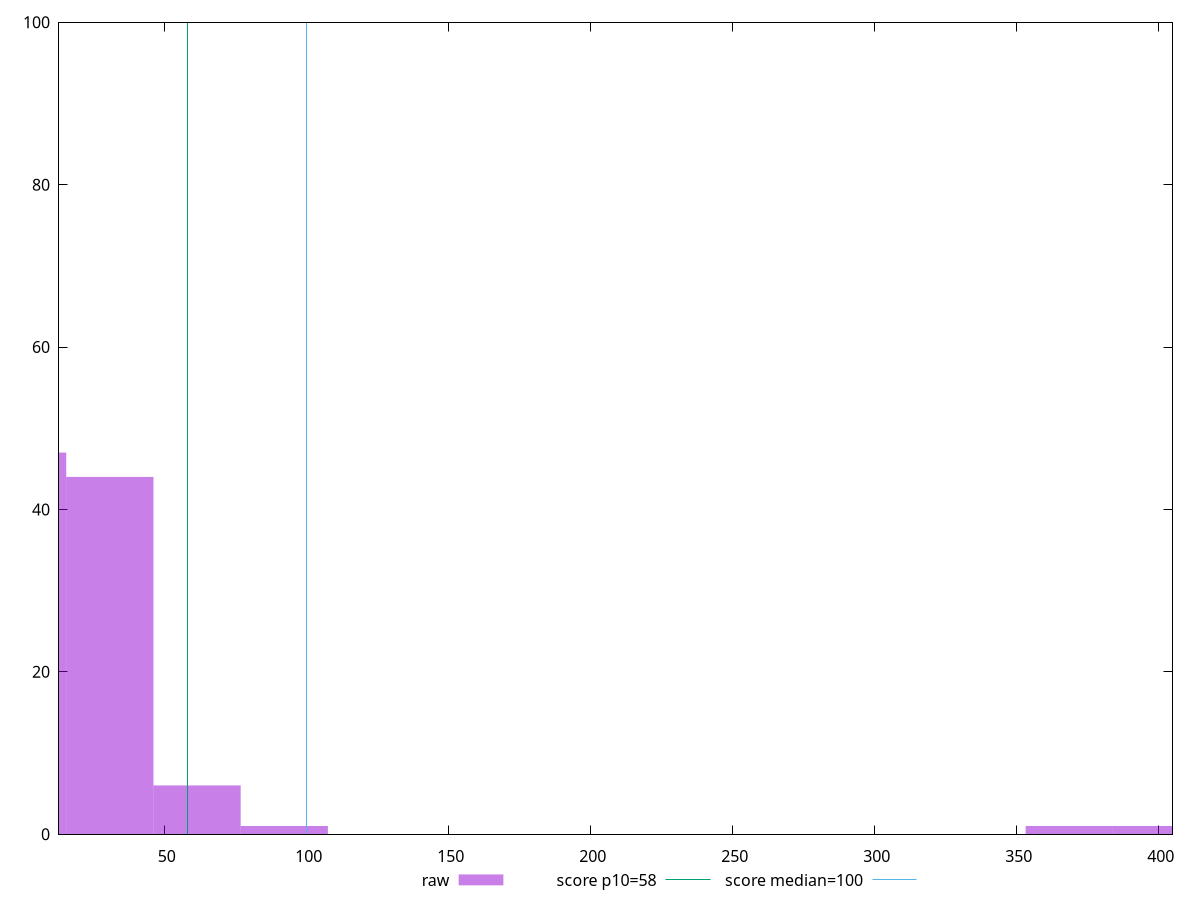 reset

$raw <<EOF
368.4408661375836 1
399.1442716490489 1
61.406811022930604 6
30.703405511465302 44
0 47
92.1102165343959 1
EOF

set key outside below
set boxwidth 30.703405511465302
set xrange [12.8:404.7999999999986]
set yrange [0:100]
set trange [0:100]
set style fill transparent solid 0.5 noborder

set parametric
set terminal svg size 640, 490 enhanced background rgb 'white'
set output "report_00026_2021-02-22T21:38:55.199Z/estimated-input-latency/samples/pages/raw/histogram.svg"

plot $raw title "raw" with boxes, \
     58,t title "score p10=58", \
     100,t title "score median=100"

reset
